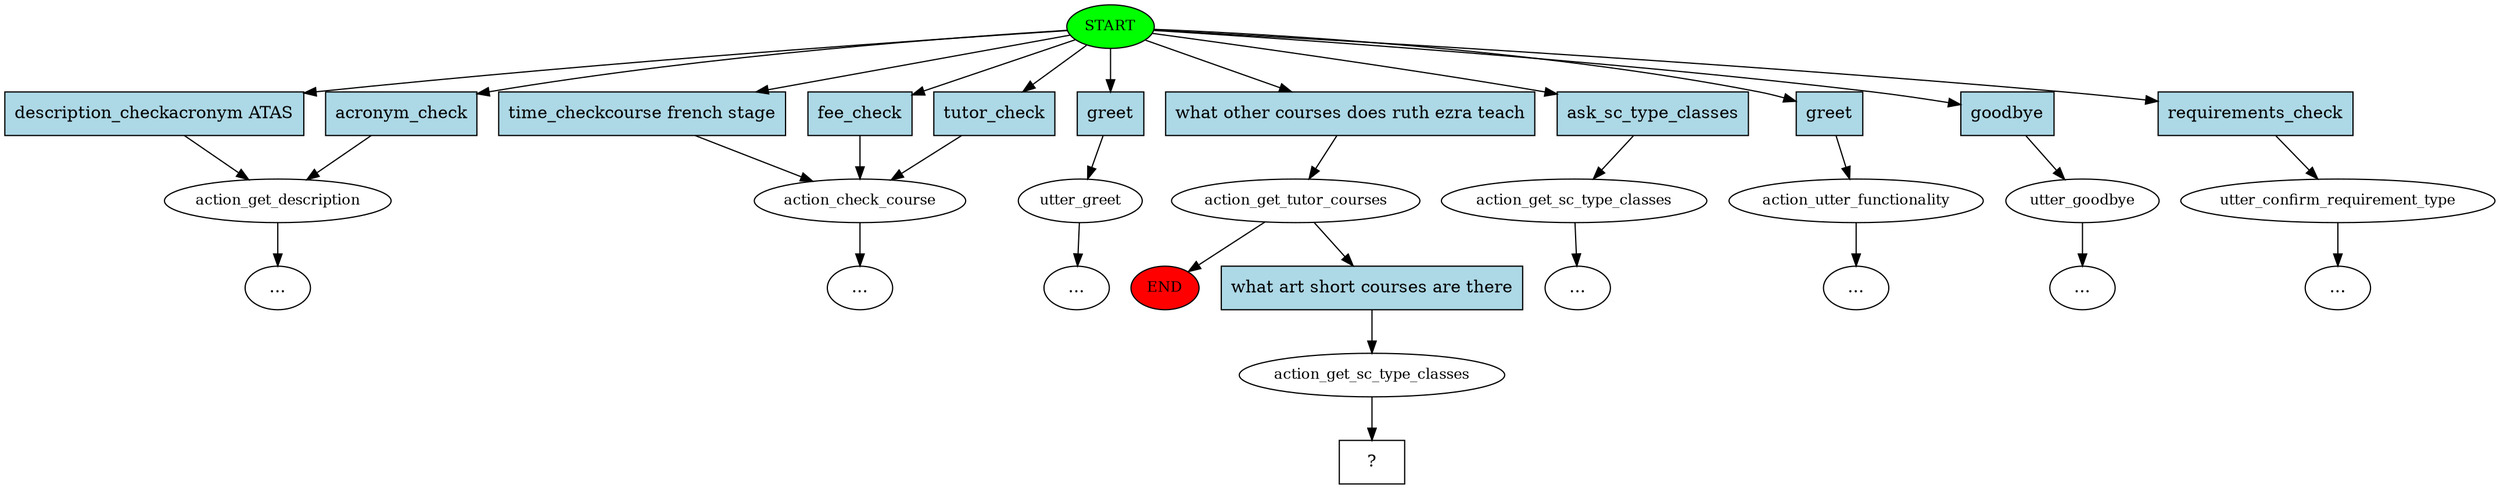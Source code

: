 digraph  {
0 [class="start active", fillcolor=green, fontsize=12, label=START, style=filled];
"-1" [class=end, fillcolor=red, fontsize=12, label=END, style=filled];
1 [class="", fontsize=12, label=action_get_description];
2 [class="", fontsize=12, label=action_check_course];
5 [class="", fontsize=12, label=utter_greet];
"-9" [class=ellipsis, label="..."];
9 [class=active, fontsize=12, label=action_get_tutor_courses];
10 [class="", fontsize=12, label=action_get_sc_type_classes];
"-11" [class=ellipsis, label="..."];
11 [class="", fontsize=12, label=action_utter_functionality];
"-14" [class=ellipsis, label="..."];
14 [class="", fontsize=12, label=utter_goodbye];
"-15" [class=ellipsis, label="..."];
23 [class="", fontsize=12, label=utter_confirm_requirement_type];
"-24" [class=ellipsis, label="..."];
"-25" [class=ellipsis, label="..."];
"-28" [class=ellipsis, label="..."];
29 [class=active, fontsize=12, label=action_get_sc_type_classes];
30 [class="intent dashed active", label="  ?  ", shape=rect];
31 [class=intent, fillcolor=lightblue, label="description_checkacronym ATAS", shape=rect, style=filled];
32 [class=intent, fillcolor=lightblue, label=acronym_check, shape=rect, style=filled];
33 [class=intent, fillcolor=lightblue, label="time_checkcourse french stage", shape=rect, style=filled];
34 [class=intent, fillcolor=lightblue, label=fee_check, shape=rect, style=filled];
35 [class=intent, fillcolor=lightblue, label=tutor_check, shape=rect, style=filled];
36 [class=intent, fillcolor=lightblue, label=greet, shape=rect, style=filled];
37 [class="intent active", fillcolor=lightblue, label="what other courses does ruth ezra teach", shape=rect, style=filled];
38 [class=intent, fillcolor=lightblue, label=ask_sc_type_classes, shape=rect, style=filled];
39 [class=intent, fillcolor=lightblue, label=greet, shape=rect, style=filled];
40 [class=intent, fillcolor=lightblue, label=goodbye, shape=rect, style=filled];
41 [class=intent, fillcolor=lightblue, label=requirements_check, shape=rect, style=filled];
42 [class="intent active", fillcolor=lightblue, label="what art short courses are there", shape=rect, style=filled];
0 -> 31  [class="", key=0];
0 -> 32  [class="", key=0];
0 -> 33  [class="", key=0];
0 -> 34  [class="", key=0];
0 -> 35  [class="", key=0];
0 -> 36  [class="", key=0];
0 -> 37  [class=active, key=0];
0 -> 38  [class="", key=0];
0 -> 39  [class="", key=0];
0 -> 40  [class="", key=0];
0 -> 41  [class="", key=0];
1 -> "-28"  [class="", key=NONE, label=""];
2 -> "-25"  [class="", key=NONE, label=""];
5 -> "-9"  [class="", key=NONE, label=""];
9 -> "-1"  [class="", key=NONE, label=""];
9 -> 42  [class=active, key=0];
10 -> "-11"  [class="", key=NONE, label=""];
11 -> "-14"  [class="", key=NONE, label=""];
14 -> "-15"  [class="", key=NONE, label=""];
23 -> "-24"  [class="", key=NONE, label=""];
29 -> 30  [class=active, key=NONE, label=""];
31 -> 1  [class="", key=0];
32 -> 1  [class="", key=0];
33 -> 2  [class="", key=0];
34 -> 2  [class="", key=0];
35 -> 2  [class="", key=0];
36 -> 5  [class="", key=0];
37 -> 9  [class=active, key=0];
38 -> 10  [class="", key=0];
39 -> 11  [class="", key=0];
40 -> 14  [class="", key=0];
41 -> 23  [class="", key=0];
42 -> 29  [class=active, key=0];
}
